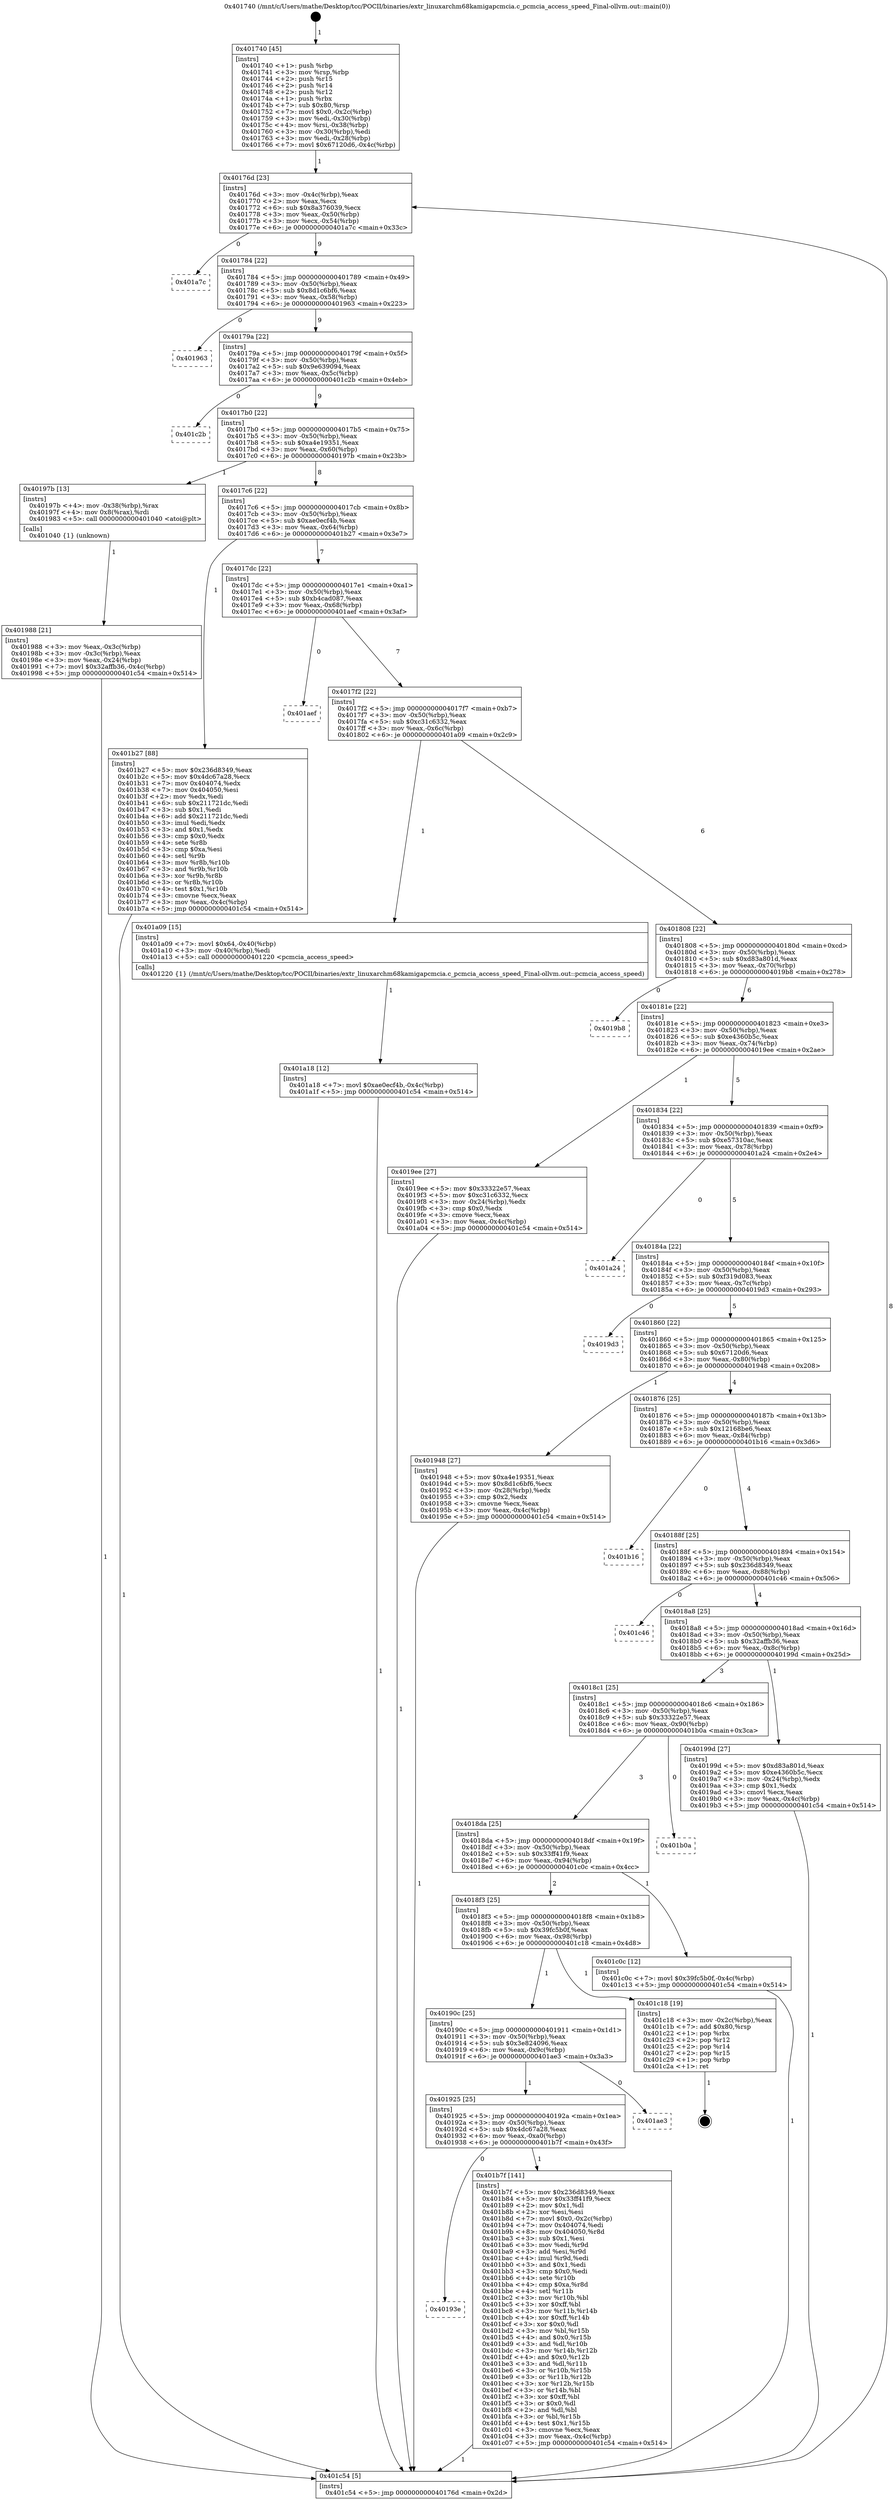 digraph "0x401740" {
  label = "0x401740 (/mnt/c/Users/mathe/Desktop/tcc/POCII/binaries/extr_linuxarchm68kamigapcmcia.c_pcmcia_access_speed_Final-ollvm.out::main(0))"
  labelloc = "t"
  node[shape=record]

  Entry [label="",width=0.3,height=0.3,shape=circle,fillcolor=black,style=filled]
  "0x40176d" [label="{
     0x40176d [23]\l
     | [instrs]\l
     &nbsp;&nbsp;0x40176d \<+3\>: mov -0x4c(%rbp),%eax\l
     &nbsp;&nbsp;0x401770 \<+2\>: mov %eax,%ecx\l
     &nbsp;&nbsp;0x401772 \<+6\>: sub $0x8a376039,%ecx\l
     &nbsp;&nbsp;0x401778 \<+3\>: mov %eax,-0x50(%rbp)\l
     &nbsp;&nbsp;0x40177b \<+3\>: mov %ecx,-0x54(%rbp)\l
     &nbsp;&nbsp;0x40177e \<+6\>: je 0000000000401a7c \<main+0x33c\>\l
  }"]
  "0x401a7c" [label="{
     0x401a7c\l
  }", style=dashed]
  "0x401784" [label="{
     0x401784 [22]\l
     | [instrs]\l
     &nbsp;&nbsp;0x401784 \<+5\>: jmp 0000000000401789 \<main+0x49\>\l
     &nbsp;&nbsp;0x401789 \<+3\>: mov -0x50(%rbp),%eax\l
     &nbsp;&nbsp;0x40178c \<+5\>: sub $0x8d1c6bf6,%eax\l
     &nbsp;&nbsp;0x401791 \<+3\>: mov %eax,-0x58(%rbp)\l
     &nbsp;&nbsp;0x401794 \<+6\>: je 0000000000401963 \<main+0x223\>\l
  }"]
  Exit [label="",width=0.3,height=0.3,shape=circle,fillcolor=black,style=filled,peripheries=2]
  "0x401963" [label="{
     0x401963\l
  }", style=dashed]
  "0x40179a" [label="{
     0x40179a [22]\l
     | [instrs]\l
     &nbsp;&nbsp;0x40179a \<+5\>: jmp 000000000040179f \<main+0x5f\>\l
     &nbsp;&nbsp;0x40179f \<+3\>: mov -0x50(%rbp),%eax\l
     &nbsp;&nbsp;0x4017a2 \<+5\>: sub $0x9e639094,%eax\l
     &nbsp;&nbsp;0x4017a7 \<+3\>: mov %eax,-0x5c(%rbp)\l
     &nbsp;&nbsp;0x4017aa \<+6\>: je 0000000000401c2b \<main+0x4eb\>\l
  }"]
  "0x40193e" [label="{
     0x40193e\l
  }", style=dashed]
  "0x401c2b" [label="{
     0x401c2b\l
  }", style=dashed]
  "0x4017b0" [label="{
     0x4017b0 [22]\l
     | [instrs]\l
     &nbsp;&nbsp;0x4017b0 \<+5\>: jmp 00000000004017b5 \<main+0x75\>\l
     &nbsp;&nbsp;0x4017b5 \<+3\>: mov -0x50(%rbp),%eax\l
     &nbsp;&nbsp;0x4017b8 \<+5\>: sub $0xa4e19351,%eax\l
     &nbsp;&nbsp;0x4017bd \<+3\>: mov %eax,-0x60(%rbp)\l
     &nbsp;&nbsp;0x4017c0 \<+6\>: je 000000000040197b \<main+0x23b\>\l
  }"]
  "0x401b7f" [label="{
     0x401b7f [141]\l
     | [instrs]\l
     &nbsp;&nbsp;0x401b7f \<+5\>: mov $0x236d8349,%eax\l
     &nbsp;&nbsp;0x401b84 \<+5\>: mov $0x33ff41f9,%ecx\l
     &nbsp;&nbsp;0x401b89 \<+2\>: mov $0x1,%dl\l
     &nbsp;&nbsp;0x401b8b \<+2\>: xor %esi,%esi\l
     &nbsp;&nbsp;0x401b8d \<+7\>: movl $0x0,-0x2c(%rbp)\l
     &nbsp;&nbsp;0x401b94 \<+7\>: mov 0x404074,%edi\l
     &nbsp;&nbsp;0x401b9b \<+8\>: mov 0x404050,%r8d\l
     &nbsp;&nbsp;0x401ba3 \<+3\>: sub $0x1,%esi\l
     &nbsp;&nbsp;0x401ba6 \<+3\>: mov %edi,%r9d\l
     &nbsp;&nbsp;0x401ba9 \<+3\>: add %esi,%r9d\l
     &nbsp;&nbsp;0x401bac \<+4\>: imul %r9d,%edi\l
     &nbsp;&nbsp;0x401bb0 \<+3\>: and $0x1,%edi\l
     &nbsp;&nbsp;0x401bb3 \<+3\>: cmp $0x0,%edi\l
     &nbsp;&nbsp;0x401bb6 \<+4\>: sete %r10b\l
     &nbsp;&nbsp;0x401bba \<+4\>: cmp $0xa,%r8d\l
     &nbsp;&nbsp;0x401bbe \<+4\>: setl %r11b\l
     &nbsp;&nbsp;0x401bc2 \<+3\>: mov %r10b,%bl\l
     &nbsp;&nbsp;0x401bc5 \<+3\>: xor $0xff,%bl\l
     &nbsp;&nbsp;0x401bc8 \<+3\>: mov %r11b,%r14b\l
     &nbsp;&nbsp;0x401bcb \<+4\>: xor $0xff,%r14b\l
     &nbsp;&nbsp;0x401bcf \<+3\>: xor $0x0,%dl\l
     &nbsp;&nbsp;0x401bd2 \<+3\>: mov %bl,%r15b\l
     &nbsp;&nbsp;0x401bd5 \<+4\>: and $0x0,%r15b\l
     &nbsp;&nbsp;0x401bd9 \<+3\>: and %dl,%r10b\l
     &nbsp;&nbsp;0x401bdc \<+3\>: mov %r14b,%r12b\l
     &nbsp;&nbsp;0x401bdf \<+4\>: and $0x0,%r12b\l
     &nbsp;&nbsp;0x401be3 \<+3\>: and %dl,%r11b\l
     &nbsp;&nbsp;0x401be6 \<+3\>: or %r10b,%r15b\l
     &nbsp;&nbsp;0x401be9 \<+3\>: or %r11b,%r12b\l
     &nbsp;&nbsp;0x401bec \<+3\>: xor %r12b,%r15b\l
     &nbsp;&nbsp;0x401bef \<+3\>: or %r14b,%bl\l
     &nbsp;&nbsp;0x401bf2 \<+3\>: xor $0xff,%bl\l
     &nbsp;&nbsp;0x401bf5 \<+3\>: or $0x0,%dl\l
     &nbsp;&nbsp;0x401bf8 \<+2\>: and %dl,%bl\l
     &nbsp;&nbsp;0x401bfa \<+3\>: or %bl,%r15b\l
     &nbsp;&nbsp;0x401bfd \<+4\>: test $0x1,%r15b\l
     &nbsp;&nbsp;0x401c01 \<+3\>: cmovne %ecx,%eax\l
     &nbsp;&nbsp;0x401c04 \<+3\>: mov %eax,-0x4c(%rbp)\l
     &nbsp;&nbsp;0x401c07 \<+5\>: jmp 0000000000401c54 \<main+0x514\>\l
  }"]
  "0x40197b" [label="{
     0x40197b [13]\l
     | [instrs]\l
     &nbsp;&nbsp;0x40197b \<+4\>: mov -0x38(%rbp),%rax\l
     &nbsp;&nbsp;0x40197f \<+4\>: mov 0x8(%rax),%rdi\l
     &nbsp;&nbsp;0x401983 \<+5\>: call 0000000000401040 \<atoi@plt\>\l
     | [calls]\l
     &nbsp;&nbsp;0x401040 \{1\} (unknown)\l
  }"]
  "0x4017c6" [label="{
     0x4017c6 [22]\l
     | [instrs]\l
     &nbsp;&nbsp;0x4017c6 \<+5\>: jmp 00000000004017cb \<main+0x8b\>\l
     &nbsp;&nbsp;0x4017cb \<+3\>: mov -0x50(%rbp),%eax\l
     &nbsp;&nbsp;0x4017ce \<+5\>: sub $0xae0ecf4b,%eax\l
     &nbsp;&nbsp;0x4017d3 \<+3\>: mov %eax,-0x64(%rbp)\l
     &nbsp;&nbsp;0x4017d6 \<+6\>: je 0000000000401b27 \<main+0x3e7\>\l
  }"]
  "0x401925" [label="{
     0x401925 [25]\l
     | [instrs]\l
     &nbsp;&nbsp;0x401925 \<+5\>: jmp 000000000040192a \<main+0x1ea\>\l
     &nbsp;&nbsp;0x40192a \<+3\>: mov -0x50(%rbp),%eax\l
     &nbsp;&nbsp;0x40192d \<+5\>: sub $0x4dc67a28,%eax\l
     &nbsp;&nbsp;0x401932 \<+6\>: mov %eax,-0xa0(%rbp)\l
     &nbsp;&nbsp;0x401938 \<+6\>: je 0000000000401b7f \<main+0x43f\>\l
  }"]
  "0x401b27" [label="{
     0x401b27 [88]\l
     | [instrs]\l
     &nbsp;&nbsp;0x401b27 \<+5\>: mov $0x236d8349,%eax\l
     &nbsp;&nbsp;0x401b2c \<+5\>: mov $0x4dc67a28,%ecx\l
     &nbsp;&nbsp;0x401b31 \<+7\>: mov 0x404074,%edx\l
     &nbsp;&nbsp;0x401b38 \<+7\>: mov 0x404050,%esi\l
     &nbsp;&nbsp;0x401b3f \<+2\>: mov %edx,%edi\l
     &nbsp;&nbsp;0x401b41 \<+6\>: sub $0x211721dc,%edi\l
     &nbsp;&nbsp;0x401b47 \<+3\>: sub $0x1,%edi\l
     &nbsp;&nbsp;0x401b4a \<+6\>: add $0x211721dc,%edi\l
     &nbsp;&nbsp;0x401b50 \<+3\>: imul %edi,%edx\l
     &nbsp;&nbsp;0x401b53 \<+3\>: and $0x1,%edx\l
     &nbsp;&nbsp;0x401b56 \<+3\>: cmp $0x0,%edx\l
     &nbsp;&nbsp;0x401b59 \<+4\>: sete %r8b\l
     &nbsp;&nbsp;0x401b5d \<+3\>: cmp $0xa,%esi\l
     &nbsp;&nbsp;0x401b60 \<+4\>: setl %r9b\l
     &nbsp;&nbsp;0x401b64 \<+3\>: mov %r8b,%r10b\l
     &nbsp;&nbsp;0x401b67 \<+3\>: and %r9b,%r10b\l
     &nbsp;&nbsp;0x401b6a \<+3\>: xor %r9b,%r8b\l
     &nbsp;&nbsp;0x401b6d \<+3\>: or %r8b,%r10b\l
     &nbsp;&nbsp;0x401b70 \<+4\>: test $0x1,%r10b\l
     &nbsp;&nbsp;0x401b74 \<+3\>: cmovne %ecx,%eax\l
     &nbsp;&nbsp;0x401b77 \<+3\>: mov %eax,-0x4c(%rbp)\l
     &nbsp;&nbsp;0x401b7a \<+5\>: jmp 0000000000401c54 \<main+0x514\>\l
  }"]
  "0x4017dc" [label="{
     0x4017dc [22]\l
     | [instrs]\l
     &nbsp;&nbsp;0x4017dc \<+5\>: jmp 00000000004017e1 \<main+0xa1\>\l
     &nbsp;&nbsp;0x4017e1 \<+3\>: mov -0x50(%rbp),%eax\l
     &nbsp;&nbsp;0x4017e4 \<+5\>: sub $0xb4cad087,%eax\l
     &nbsp;&nbsp;0x4017e9 \<+3\>: mov %eax,-0x68(%rbp)\l
     &nbsp;&nbsp;0x4017ec \<+6\>: je 0000000000401aef \<main+0x3af\>\l
  }"]
  "0x401ae3" [label="{
     0x401ae3\l
  }", style=dashed]
  "0x401aef" [label="{
     0x401aef\l
  }", style=dashed]
  "0x4017f2" [label="{
     0x4017f2 [22]\l
     | [instrs]\l
     &nbsp;&nbsp;0x4017f2 \<+5\>: jmp 00000000004017f7 \<main+0xb7\>\l
     &nbsp;&nbsp;0x4017f7 \<+3\>: mov -0x50(%rbp),%eax\l
     &nbsp;&nbsp;0x4017fa \<+5\>: sub $0xc31c6332,%eax\l
     &nbsp;&nbsp;0x4017ff \<+3\>: mov %eax,-0x6c(%rbp)\l
     &nbsp;&nbsp;0x401802 \<+6\>: je 0000000000401a09 \<main+0x2c9\>\l
  }"]
  "0x40190c" [label="{
     0x40190c [25]\l
     | [instrs]\l
     &nbsp;&nbsp;0x40190c \<+5\>: jmp 0000000000401911 \<main+0x1d1\>\l
     &nbsp;&nbsp;0x401911 \<+3\>: mov -0x50(%rbp),%eax\l
     &nbsp;&nbsp;0x401914 \<+5\>: sub $0x3e824096,%eax\l
     &nbsp;&nbsp;0x401919 \<+6\>: mov %eax,-0x9c(%rbp)\l
     &nbsp;&nbsp;0x40191f \<+6\>: je 0000000000401ae3 \<main+0x3a3\>\l
  }"]
  "0x401a09" [label="{
     0x401a09 [15]\l
     | [instrs]\l
     &nbsp;&nbsp;0x401a09 \<+7\>: movl $0x64,-0x40(%rbp)\l
     &nbsp;&nbsp;0x401a10 \<+3\>: mov -0x40(%rbp),%edi\l
     &nbsp;&nbsp;0x401a13 \<+5\>: call 0000000000401220 \<pcmcia_access_speed\>\l
     | [calls]\l
     &nbsp;&nbsp;0x401220 \{1\} (/mnt/c/Users/mathe/Desktop/tcc/POCII/binaries/extr_linuxarchm68kamigapcmcia.c_pcmcia_access_speed_Final-ollvm.out::pcmcia_access_speed)\l
  }"]
  "0x401808" [label="{
     0x401808 [22]\l
     | [instrs]\l
     &nbsp;&nbsp;0x401808 \<+5\>: jmp 000000000040180d \<main+0xcd\>\l
     &nbsp;&nbsp;0x40180d \<+3\>: mov -0x50(%rbp),%eax\l
     &nbsp;&nbsp;0x401810 \<+5\>: sub $0xd83a801d,%eax\l
     &nbsp;&nbsp;0x401815 \<+3\>: mov %eax,-0x70(%rbp)\l
     &nbsp;&nbsp;0x401818 \<+6\>: je 00000000004019b8 \<main+0x278\>\l
  }"]
  "0x401c18" [label="{
     0x401c18 [19]\l
     | [instrs]\l
     &nbsp;&nbsp;0x401c18 \<+3\>: mov -0x2c(%rbp),%eax\l
     &nbsp;&nbsp;0x401c1b \<+7\>: add $0x80,%rsp\l
     &nbsp;&nbsp;0x401c22 \<+1\>: pop %rbx\l
     &nbsp;&nbsp;0x401c23 \<+2\>: pop %r12\l
     &nbsp;&nbsp;0x401c25 \<+2\>: pop %r14\l
     &nbsp;&nbsp;0x401c27 \<+2\>: pop %r15\l
     &nbsp;&nbsp;0x401c29 \<+1\>: pop %rbp\l
     &nbsp;&nbsp;0x401c2a \<+1\>: ret\l
  }"]
  "0x4019b8" [label="{
     0x4019b8\l
  }", style=dashed]
  "0x40181e" [label="{
     0x40181e [22]\l
     | [instrs]\l
     &nbsp;&nbsp;0x40181e \<+5\>: jmp 0000000000401823 \<main+0xe3\>\l
     &nbsp;&nbsp;0x401823 \<+3\>: mov -0x50(%rbp),%eax\l
     &nbsp;&nbsp;0x401826 \<+5\>: sub $0xe4360b5c,%eax\l
     &nbsp;&nbsp;0x40182b \<+3\>: mov %eax,-0x74(%rbp)\l
     &nbsp;&nbsp;0x40182e \<+6\>: je 00000000004019ee \<main+0x2ae\>\l
  }"]
  "0x4018f3" [label="{
     0x4018f3 [25]\l
     | [instrs]\l
     &nbsp;&nbsp;0x4018f3 \<+5\>: jmp 00000000004018f8 \<main+0x1b8\>\l
     &nbsp;&nbsp;0x4018f8 \<+3\>: mov -0x50(%rbp),%eax\l
     &nbsp;&nbsp;0x4018fb \<+5\>: sub $0x39fc5b0f,%eax\l
     &nbsp;&nbsp;0x401900 \<+6\>: mov %eax,-0x98(%rbp)\l
     &nbsp;&nbsp;0x401906 \<+6\>: je 0000000000401c18 \<main+0x4d8\>\l
  }"]
  "0x4019ee" [label="{
     0x4019ee [27]\l
     | [instrs]\l
     &nbsp;&nbsp;0x4019ee \<+5\>: mov $0x33322e57,%eax\l
     &nbsp;&nbsp;0x4019f3 \<+5\>: mov $0xc31c6332,%ecx\l
     &nbsp;&nbsp;0x4019f8 \<+3\>: mov -0x24(%rbp),%edx\l
     &nbsp;&nbsp;0x4019fb \<+3\>: cmp $0x0,%edx\l
     &nbsp;&nbsp;0x4019fe \<+3\>: cmove %ecx,%eax\l
     &nbsp;&nbsp;0x401a01 \<+3\>: mov %eax,-0x4c(%rbp)\l
     &nbsp;&nbsp;0x401a04 \<+5\>: jmp 0000000000401c54 \<main+0x514\>\l
  }"]
  "0x401834" [label="{
     0x401834 [22]\l
     | [instrs]\l
     &nbsp;&nbsp;0x401834 \<+5\>: jmp 0000000000401839 \<main+0xf9\>\l
     &nbsp;&nbsp;0x401839 \<+3\>: mov -0x50(%rbp),%eax\l
     &nbsp;&nbsp;0x40183c \<+5\>: sub $0xe57310ac,%eax\l
     &nbsp;&nbsp;0x401841 \<+3\>: mov %eax,-0x78(%rbp)\l
     &nbsp;&nbsp;0x401844 \<+6\>: je 0000000000401a24 \<main+0x2e4\>\l
  }"]
  "0x401c0c" [label="{
     0x401c0c [12]\l
     | [instrs]\l
     &nbsp;&nbsp;0x401c0c \<+7\>: movl $0x39fc5b0f,-0x4c(%rbp)\l
     &nbsp;&nbsp;0x401c13 \<+5\>: jmp 0000000000401c54 \<main+0x514\>\l
  }"]
  "0x401a24" [label="{
     0x401a24\l
  }", style=dashed]
  "0x40184a" [label="{
     0x40184a [22]\l
     | [instrs]\l
     &nbsp;&nbsp;0x40184a \<+5\>: jmp 000000000040184f \<main+0x10f\>\l
     &nbsp;&nbsp;0x40184f \<+3\>: mov -0x50(%rbp),%eax\l
     &nbsp;&nbsp;0x401852 \<+5\>: sub $0xf319d083,%eax\l
     &nbsp;&nbsp;0x401857 \<+3\>: mov %eax,-0x7c(%rbp)\l
     &nbsp;&nbsp;0x40185a \<+6\>: je 00000000004019d3 \<main+0x293\>\l
  }"]
  "0x4018da" [label="{
     0x4018da [25]\l
     | [instrs]\l
     &nbsp;&nbsp;0x4018da \<+5\>: jmp 00000000004018df \<main+0x19f\>\l
     &nbsp;&nbsp;0x4018df \<+3\>: mov -0x50(%rbp),%eax\l
     &nbsp;&nbsp;0x4018e2 \<+5\>: sub $0x33ff41f9,%eax\l
     &nbsp;&nbsp;0x4018e7 \<+6\>: mov %eax,-0x94(%rbp)\l
     &nbsp;&nbsp;0x4018ed \<+6\>: je 0000000000401c0c \<main+0x4cc\>\l
  }"]
  "0x4019d3" [label="{
     0x4019d3\l
  }", style=dashed]
  "0x401860" [label="{
     0x401860 [22]\l
     | [instrs]\l
     &nbsp;&nbsp;0x401860 \<+5\>: jmp 0000000000401865 \<main+0x125\>\l
     &nbsp;&nbsp;0x401865 \<+3\>: mov -0x50(%rbp),%eax\l
     &nbsp;&nbsp;0x401868 \<+5\>: sub $0x67120d6,%eax\l
     &nbsp;&nbsp;0x40186d \<+3\>: mov %eax,-0x80(%rbp)\l
     &nbsp;&nbsp;0x401870 \<+6\>: je 0000000000401948 \<main+0x208\>\l
  }"]
  "0x401b0a" [label="{
     0x401b0a\l
  }", style=dashed]
  "0x401948" [label="{
     0x401948 [27]\l
     | [instrs]\l
     &nbsp;&nbsp;0x401948 \<+5\>: mov $0xa4e19351,%eax\l
     &nbsp;&nbsp;0x40194d \<+5\>: mov $0x8d1c6bf6,%ecx\l
     &nbsp;&nbsp;0x401952 \<+3\>: mov -0x28(%rbp),%edx\l
     &nbsp;&nbsp;0x401955 \<+3\>: cmp $0x2,%edx\l
     &nbsp;&nbsp;0x401958 \<+3\>: cmovne %ecx,%eax\l
     &nbsp;&nbsp;0x40195b \<+3\>: mov %eax,-0x4c(%rbp)\l
     &nbsp;&nbsp;0x40195e \<+5\>: jmp 0000000000401c54 \<main+0x514\>\l
  }"]
  "0x401876" [label="{
     0x401876 [25]\l
     | [instrs]\l
     &nbsp;&nbsp;0x401876 \<+5\>: jmp 000000000040187b \<main+0x13b\>\l
     &nbsp;&nbsp;0x40187b \<+3\>: mov -0x50(%rbp),%eax\l
     &nbsp;&nbsp;0x40187e \<+5\>: sub $0x12168be6,%eax\l
     &nbsp;&nbsp;0x401883 \<+6\>: mov %eax,-0x84(%rbp)\l
     &nbsp;&nbsp;0x401889 \<+6\>: je 0000000000401b16 \<main+0x3d6\>\l
  }"]
  "0x401c54" [label="{
     0x401c54 [5]\l
     | [instrs]\l
     &nbsp;&nbsp;0x401c54 \<+5\>: jmp 000000000040176d \<main+0x2d\>\l
  }"]
  "0x401740" [label="{
     0x401740 [45]\l
     | [instrs]\l
     &nbsp;&nbsp;0x401740 \<+1\>: push %rbp\l
     &nbsp;&nbsp;0x401741 \<+3\>: mov %rsp,%rbp\l
     &nbsp;&nbsp;0x401744 \<+2\>: push %r15\l
     &nbsp;&nbsp;0x401746 \<+2\>: push %r14\l
     &nbsp;&nbsp;0x401748 \<+2\>: push %r12\l
     &nbsp;&nbsp;0x40174a \<+1\>: push %rbx\l
     &nbsp;&nbsp;0x40174b \<+7\>: sub $0x80,%rsp\l
     &nbsp;&nbsp;0x401752 \<+7\>: movl $0x0,-0x2c(%rbp)\l
     &nbsp;&nbsp;0x401759 \<+3\>: mov %edi,-0x30(%rbp)\l
     &nbsp;&nbsp;0x40175c \<+4\>: mov %rsi,-0x38(%rbp)\l
     &nbsp;&nbsp;0x401760 \<+3\>: mov -0x30(%rbp),%edi\l
     &nbsp;&nbsp;0x401763 \<+3\>: mov %edi,-0x28(%rbp)\l
     &nbsp;&nbsp;0x401766 \<+7\>: movl $0x67120d6,-0x4c(%rbp)\l
  }"]
  "0x401988" [label="{
     0x401988 [21]\l
     | [instrs]\l
     &nbsp;&nbsp;0x401988 \<+3\>: mov %eax,-0x3c(%rbp)\l
     &nbsp;&nbsp;0x40198b \<+3\>: mov -0x3c(%rbp),%eax\l
     &nbsp;&nbsp;0x40198e \<+3\>: mov %eax,-0x24(%rbp)\l
     &nbsp;&nbsp;0x401991 \<+7\>: movl $0x32affb36,-0x4c(%rbp)\l
     &nbsp;&nbsp;0x401998 \<+5\>: jmp 0000000000401c54 \<main+0x514\>\l
  }"]
  "0x401a18" [label="{
     0x401a18 [12]\l
     | [instrs]\l
     &nbsp;&nbsp;0x401a18 \<+7\>: movl $0xae0ecf4b,-0x4c(%rbp)\l
     &nbsp;&nbsp;0x401a1f \<+5\>: jmp 0000000000401c54 \<main+0x514\>\l
  }"]
  "0x401b16" [label="{
     0x401b16\l
  }", style=dashed]
  "0x40188f" [label="{
     0x40188f [25]\l
     | [instrs]\l
     &nbsp;&nbsp;0x40188f \<+5\>: jmp 0000000000401894 \<main+0x154\>\l
     &nbsp;&nbsp;0x401894 \<+3\>: mov -0x50(%rbp),%eax\l
     &nbsp;&nbsp;0x401897 \<+5\>: sub $0x236d8349,%eax\l
     &nbsp;&nbsp;0x40189c \<+6\>: mov %eax,-0x88(%rbp)\l
     &nbsp;&nbsp;0x4018a2 \<+6\>: je 0000000000401c46 \<main+0x506\>\l
  }"]
  "0x4018c1" [label="{
     0x4018c1 [25]\l
     | [instrs]\l
     &nbsp;&nbsp;0x4018c1 \<+5\>: jmp 00000000004018c6 \<main+0x186\>\l
     &nbsp;&nbsp;0x4018c6 \<+3\>: mov -0x50(%rbp),%eax\l
     &nbsp;&nbsp;0x4018c9 \<+5\>: sub $0x33322e57,%eax\l
     &nbsp;&nbsp;0x4018ce \<+6\>: mov %eax,-0x90(%rbp)\l
     &nbsp;&nbsp;0x4018d4 \<+6\>: je 0000000000401b0a \<main+0x3ca\>\l
  }"]
  "0x401c46" [label="{
     0x401c46\l
  }", style=dashed]
  "0x4018a8" [label="{
     0x4018a8 [25]\l
     | [instrs]\l
     &nbsp;&nbsp;0x4018a8 \<+5\>: jmp 00000000004018ad \<main+0x16d\>\l
     &nbsp;&nbsp;0x4018ad \<+3\>: mov -0x50(%rbp),%eax\l
     &nbsp;&nbsp;0x4018b0 \<+5\>: sub $0x32affb36,%eax\l
     &nbsp;&nbsp;0x4018b5 \<+6\>: mov %eax,-0x8c(%rbp)\l
     &nbsp;&nbsp;0x4018bb \<+6\>: je 000000000040199d \<main+0x25d\>\l
  }"]
  "0x40199d" [label="{
     0x40199d [27]\l
     | [instrs]\l
     &nbsp;&nbsp;0x40199d \<+5\>: mov $0xd83a801d,%eax\l
     &nbsp;&nbsp;0x4019a2 \<+5\>: mov $0xe4360b5c,%ecx\l
     &nbsp;&nbsp;0x4019a7 \<+3\>: mov -0x24(%rbp),%edx\l
     &nbsp;&nbsp;0x4019aa \<+3\>: cmp $0x1,%edx\l
     &nbsp;&nbsp;0x4019ad \<+3\>: cmovl %ecx,%eax\l
     &nbsp;&nbsp;0x4019b0 \<+3\>: mov %eax,-0x4c(%rbp)\l
     &nbsp;&nbsp;0x4019b3 \<+5\>: jmp 0000000000401c54 \<main+0x514\>\l
  }"]
  Entry -> "0x401740" [label=" 1"]
  "0x40176d" -> "0x401a7c" [label=" 0"]
  "0x40176d" -> "0x401784" [label=" 9"]
  "0x401c18" -> Exit [label=" 1"]
  "0x401784" -> "0x401963" [label=" 0"]
  "0x401784" -> "0x40179a" [label=" 9"]
  "0x401c0c" -> "0x401c54" [label=" 1"]
  "0x40179a" -> "0x401c2b" [label=" 0"]
  "0x40179a" -> "0x4017b0" [label=" 9"]
  "0x401b7f" -> "0x401c54" [label=" 1"]
  "0x4017b0" -> "0x40197b" [label=" 1"]
  "0x4017b0" -> "0x4017c6" [label=" 8"]
  "0x401925" -> "0x40193e" [label=" 0"]
  "0x4017c6" -> "0x401b27" [label=" 1"]
  "0x4017c6" -> "0x4017dc" [label=" 7"]
  "0x401925" -> "0x401b7f" [label=" 1"]
  "0x4017dc" -> "0x401aef" [label=" 0"]
  "0x4017dc" -> "0x4017f2" [label=" 7"]
  "0x40190c" -> "0x401925" [label=" 1"]
  "0x4017f2" -> "0x401a09" [label=" 1"]
  "0x4017f2" -> "0x401808" [label=" 6"]
  "0x40190c" -> "0x401ae3" [label=" 0"]
  "0x401808" -> "0x4019b8" [label=" 0"]
  "0x401808" -> "0x40181e" [label=" 6"]
  "0x4018f3" -> "0x40190c" [label=" 1"]
  "0x40181e" -> "0x4019ee" [label=" 1"]
  "0x40181e" -> "0x401834" [label=" 5"]
  "0x4018f3" -> "0x401c18" [label=" 1"]
  "0x401834" -> "0x401a24" [label=" 0"]
  "0x401834" -> "0x40184a" [label=" 5"]
  "0x4018da" -> "0x4018f3" [label=" 2"]
  "0x40184a" -> "0x4019d3" [label=" 0"]
  "0x40184a" -> "0x401860" [label=" 5"]
  "0x4018da" -> "0x401c0c" [label=" 1"]
  "0x401860" -> "0x401948" [label=" 1"]
  "0x401860" -> "0x401876" [label=" 4"]
  "0x401948" -> "0x401c54" [label=" 1"]
  "0x401740" -> "0x40176d" [label=" 1"]
  "0x401c54" -> "0x40176d" [label=" 8"]
  "0x40197b" -> "0x401988" [label=" 1"]
  "0x401988" -> "0x401c54" [label=" 1"]
  "0x4018c1" -> "0x4018da" [label=" 3"]
  "0x401876" -> "0x401b16" [label=" 0"]
  "0x401876" -> "0x40188f" [label=" 4"]
  "0x4018c1" -> "0x401b0a" [label=" 0"]
  "0x40188f" -> "0x401c46" [label=" 0"]
  "0x40188f" -> "0x4018a8" [label=" 4"]
  "0x401b27" -> "0x401c54" [label=" 1"]
  "0x4018a8" -> "0x40199d" [label=" 1"]
  "0x4018a8" -> "0x4018c1" [label=" 3"]
  "0x40199d" -> "0x401c54" [label=" 1"]
  "0x4019ee" -> "0x401c54" [label=" 1"]
  "0x401a09" -> "0x401a18" [label=" 1"]
  "0x401a18" -> "0x401c54" [label=" 1"]
}
